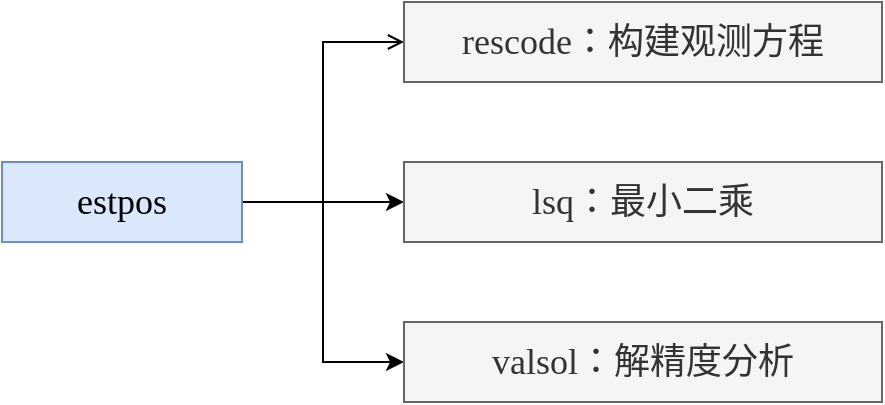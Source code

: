 <mxfile version="24.7.5">
  <diagram name="页-1" id="Page-1">
    <mxGraphModel dx="1050" dy="717" grid="1" gridSize="10" guides="1" tooltips="1" connect="1" arrows="1" fold="1" page="1" pageScale="1" pageWidth="827" pageHeight="1169" math="0" shadow="0">
      <root>
        <mxCell id="0" />
        <mxCell id="1" parent="0" />
        <mxCell id="kn6pGw_SIHCXtE3x5vHy-82" style="edgeStyle=orthogonalEdgeStyle;rounded=0;orthogonalLoop=1;jettySize=auto;html=1;exitX=1;exitY=0.5;exitDx=0;exitDy=0;entryX=0;entryY=0.5;entryDx=0;entryDy=0;endArrow=open;endFill=0;" edge="1" parent="1" source="kn6pGw_SIHCXtE3x5vHy-78" target="kn6pGw_SIHCXtE3x5vHy-79">
          <mxGeometry relative="1" as="geometry" />
        </mxCell>
        <mxCell id="kn6pGw_SIHCXtE3x5vHy-83" style="edgeStyle=orthogonalEdgeStyle;rounded=0;orthogonalLoop=1;jettySize=auto;html=1;exitX=1;exitY=0.5;exitDx=0;exitDy=0;" edge="1" parent="1" source="kn6pGw_SIHCXtE3x5vHy-78" target="kn6pGw_SIHCXtE3x5vHy-80">
          <mxGeometry relative="1" as="geometry" />
        </mxCell>
        <mxCell id="kn6pGw_SIHCXtE3x5vHy-84" style="edgeStyle=orthogonalEdgeStyle;rounded=0;orthogonalLoop=1;jettySize=auto;html=1;exitX=1;exitY=0.5;exitDx=0;exitDy=0;entryX=0;entryY=0.5;entryDx=0;entryDy=0;" edge="1" parent="1" source="kn6pGw_SIHCXtE3x5vHy-78" target="kn6pGw_SIHCXtE3x5vHy-81">
          <mxGeometry relative="1" as="geometry" />
        </mxCell>
        <mxCell id="kn6pGw_SIHCXtE3x5vHy-78" value="&lt;font face=&quot;Lucida Console&quot; style=&quot;font-size: 18px;&quot;&gt;estpos&lt;/font&gt;" style="rounded=0;whiteSpace=wrap;html=1;fillColor=#dae8fc;strokeColor=#6c8ebf;" vertex="1" parent="1">
          <mxGeometry x="200" y="280" width="120" height="40" as="geometry" />
        </mxCell>
        <mxCell id="kn6pGw_SIHCXtE3x5vHy-79" value="&lt;span style=&quot;font-family: &amp;quot;Lucida Console&amp;quot;;&quot;&gt;&lt;font style=&quot;font-size: 18px;&quot;&gt;rescode：构建观测方程&lt;/font&gt;&lt;/span&gt;" style="rounded=0;whiteSpace=wrap;html=1;fillColor=#f5f5f5;strokeColor=#666666;fontColor=#333333;" vertex="1" parent="1">
          <mxGeometry x="401" y="200" width="239" height="40" as="geometry" />
        </mxCell>
        <mxCell id="kn6pGw_SIHCXtE3x5vHy-80" value="&lt;span style=&quot;font-family: &amp;quot;Lucida Console&amp;quot;;&quot;&gt;&lt;font style=&quot;font-size: 18px;&quot;&gt;lsq：最小二乘&lt;/font&gt;&lt;/span&gt;" style="rounded=0;whiteSpace=wrap;html=1;fillColor=#f5f5f5;strokeColor=#666666;fontColor=#333333;" vertex="1" parent="1">
          <mxGeometry x="401" y="280" width="239" height="40" as="geometry" />
        </mxCell>
        <mxCell id="kn6pGw_SIHCXtE3x5vHy-81" value="&lt;span style=&quot;font-family: &amp;quot;Lucida Console&amp;quot;;&quot;&gt;&lt;font style=&quot;font-size: 18px;&quot;&gt;valsol：解精度分析&lt;/font&gt;&lt;/span&gt;" style="rounded=0;whiteSpace=wrap;html=1;fillColor=#f5f5f5;strokeColor=#666666;fontColor=#333333;" vertex="1" parent="1">
          <mxGeometry x="401" y="360" width="239" height="40" as="geometry" />
        </mxCell>
      </root>
    </mxGraphModel>
  </diagram>
</mxfile>
